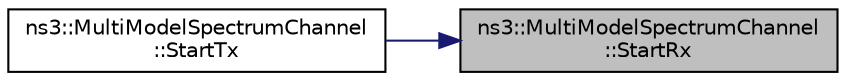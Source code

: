 digraph "ns3::MultiModelSpectrumChannel::StartRx"
{
 // LATEX_PDF_SIZE
  edge [fontname="Helvetica",fontsize="10",labelfontname="Helvetica",labelfontsize="10"];
  node [fontname="Helvetica",fontsize="10",shape=record];
  rankdir="RL";
  Node1 [label="ns3::MultiModelSpectrumChannel\l::StartRx",height=0.2,width=0.4,color="black", fillcolor="grey75", style="filled", fontcolor="black",tooltip="Used internally to reschedule transmission after the propagation delay."];
  Node1 -> Node2 [dir="back",color="midnightblue",fontsize="10",style="solid",fontname="Helvetica"];
  Node2 [label="ns3::MultiModelSpectrumChannel\l::StartTx",height=0.2,width=0.4,color="black", fillcolor="white", style="filled",URL="$classns3_1_1_multi_model_spectrum_channel.html#ab5b8cfe54c081f858014b133d026ed26",tooltip="Used by attached PHY instances to transmit signals on the channel."];
}

